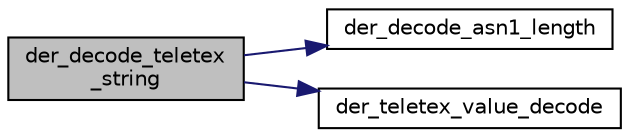 digraph "der_decode_teletex_string"
{
 // LATEX_PDF_SIZE
  edge [fontname="Helvetica",fontsize="10",labelfontname="Helvetica",labelfontsize="10"];
  node [fontname="Helvetica",fontsize="10",shape=record];
  rankdir="LR";
  Node0 [label="der_decode_teletex\l_string",height=0.2,width=0.4,color="black", fillcolor="grey75", style="filled", fontcolor="black",tooltip="Store a teletex STRING."];
  Node0 -> Node1 [color="midnightblue",fontsize="10",style="solid",fontname="Helvetica"];
  Node1 [label="der_decode_asn1_length",height=0.2,width=0.4,color="black", fillcolor="white", style="filled",URL="$tomcrypt__private_8h.html#af90423764098b8876368d0984d96053a",tooltip="Decode the ASN.1 Length field."];
  Node0 -> Node2 [color="midnightblue",fontsize="10",style="solid",fontname="Helvetica"];
  Node2 [label="der_teletex_value_decode",height=0.2,width=0.4,color="black", fillcolor="white", style="filled",URL="$tomcrypt__private_8h.html#ab300884b978bd66022a4003ef5a1f2a1",tooltip=" "];
}
